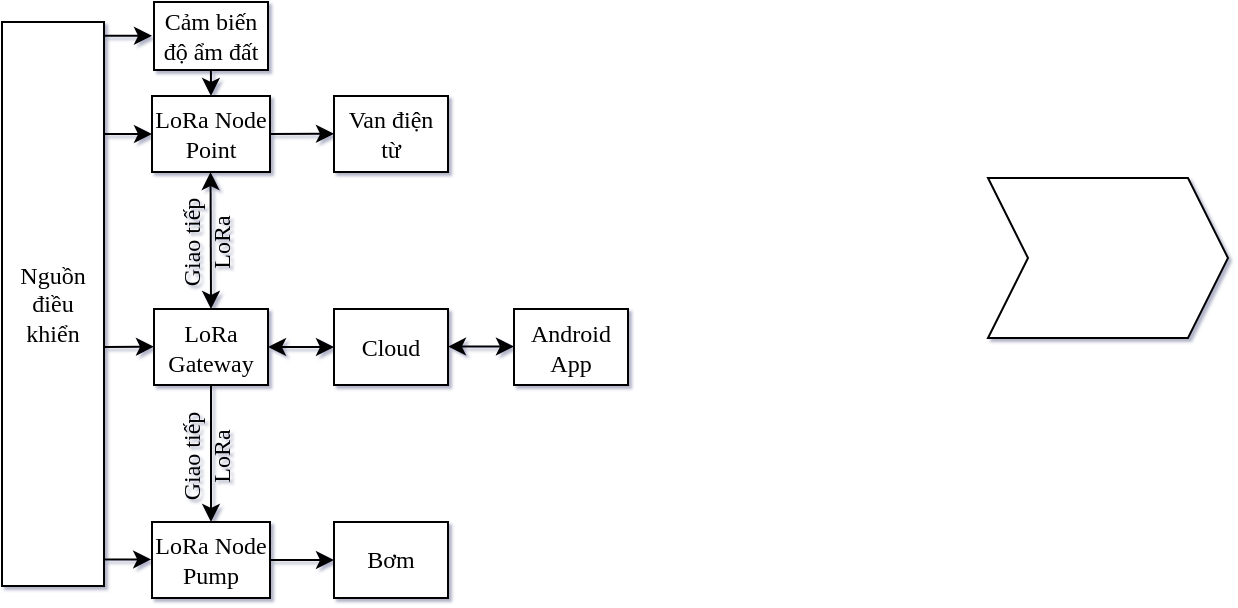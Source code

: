 <mxfile version="14.1.3" type="github">
  <diagram id="ujY_8MnQ07Uea5fMO3YB" name="Page-1">
    <mxGraphModel dx="945" dy="869" grid="0" gridSize="10" guides="1" tooltips="0" connect="1" arrows="1" fold="1" page="0" pageScale="1" pageWidth="1169" pageHeight="827" math="0" shadow="1">
      <root>
        <mxCell id="0" />
        <mxCell id="1" parent="0" />
        <mxCell id="YVLH9a-Lpg27o_2goIA8-1" value="&lt;font face=&quot;Times New Roman&quot; style=&quot;font-size: 12px&quot;&gt;Nguồn&lt;br&gt;điều khiển&lt;br&gt;&lt;/font&gt;" style="rounded=0;whiteSpace=wrap;html=1;" parent="1" vertex="1">
          <mxGeometry x="310" y="-24" width="51" height="282" as="geometry" />
        </mxCell>
        <mxCell id="cWBtTiU0TXfpDyDzGOIH-2" value="&lt;font face=&quot;Times New Roman&quot;&gt;&lt;font style=&quot;font-size: 12px&quot;&gt;LoRa Node Point&lt;/font&gt;&lt;br&gt;&lt;/font&gt;" style="rounded=0;whiteSpace=wrap;html=1;" parent="1" vertex="1">
          <mxGeometry x="385" y="13" width="59" height="38" as="geometry" />
        </mxCell>
        <mxCell id="cWBtTiU0TXfpDyDzGOIH-3" value="&lt;font face=&quot;Times New Roman&quot;&gt;&lt;font style=&quot;font-size: 12px&quot;&gt;LoRa Node Pump&lt;/font&gt;&lt;br&gt;&lt;/font&gt;" style="rounded=0;whiteSpace=wrap;html=1;" parent="1" vertex="1">
          <mxGeometry x="385" y="226" width="59" height="38" as="geometry" />
        </mxCell>
        <mxCell id="cWBtTiU0TXfpDyDzGOIH-4" value="&lt;font face=&quot;Times New Roman&quot;&gt;&lt;font style=&quot;font-size: 12px&quot;&gt;LoRa Gateway&lt;/font&gt;&lt;br&gt;&lt;/font&gt;" style="rounded=0;whiteSpace=wrap;html=1;" parent="1" vertex="1">
          <mxGeometry x="386" y="119.5" width="57" height="38" as="geometry" />
        </mxCell>
        <mxCell id="cWBtTiU0TXfpDyDzGOIH-6" value="&lt;font face=&quot;Times New Roman&quot;&gt;&lt;font style=&quot;font-size: 12px&quot;&gt;Cảm biến độ ẩm đất&lt;/font&gt;&lt;br&gt;&lt;/font&gt;" style="rounded=0;whiteSpace=wrap;html=1;" parent="1" vertex="1">
          <mxGeometry x="386" y="-34" width="57" height="34" as="geometry" />
        </mxCell>
        <mxCell id="cWBtTiU0TXfpDyDzGOIH-7" value="&lt;font face=&quot;Times New Roman&quot;&gt;&lt;font style=&quot;font-size: 12px&quot;&gt;Bơm&lt;/font&gt;&lt;br&gt;&lt;/font&gt;" style="rounded=0;whiteSpace=wrap;html=1;" parent="1" vertex="1">
          <mxGeometry x="476" y="226" width="57" height="38" as="geometry" />
        </mxCell>
        <mxCell id="cWBtTiU0TXfpDyDzGOIH-11" value="" style="endArrow=classic;html=1;exitX=1;exitY=0.5;exitDx=0;exitDy=0;entryX=0;entryY=0.5;entryDx=0;entryDy=0;" parent="1" source="cWBtTiU0TXfpDyDzGOIH-3" target="cWBtTiU0TXfpDyDzGOIH-7" edge="1">
          <mxGeometry width="50" height="50" relative="1" as="geometry">
            <mxPoint x="451" y="217.08" as="sourcePoint" />
            <mxPoint x="484" y="217" as="targetPoint" />
          </mxGeometry>
        </mxCell>
        <mxCell id="cWBtTiU0TXfpDyDzGOIH-12" value="&lt;font face=&quot;Times New Roman&quot;&gt;&lt;font style=&quot;font-size: 12px&quot;&gt;Van điện từ&lt;/font&gt;&lt;br&gt;&lt;/font&gt;" style="rounded=0;whiteSpace=wrap;html=1;" parent="1" vertex="1">
          <mxGeometry x="476" y="13" width="57" height="38" as="geometry" />
        </mxCell>
        <mxCell id="cWBtTiU0TXfpDyDzGOIH-14" value="" style="endArrow=classic;html=1;exitX=1.007;exitY=0.105;exitDx=0;exitDy=0;exitPerimeter=0;entryX=0.5;entryY=0;entryDx=0;entryDy=0;" parent="1" target="cWBtTiU0TXfpDyDzGOIH-2" edge="1">
          <mxGeometry width="50" height="50" relative="1" as="geometry">
            <mxPoint x="414.449" y="-3.553e-14" as="sourcePoint" />
            <mxPoint x="414.45" y="17.68" as="targetPoint" />
          </mxGeometry>
        </mxCell>
        <mxCell id="cWBtTiU0TXfpDyDzGOIH-20" value="" style="endArrow=classic;html=1;entryX=0;entryY=0.5;entryDx=0;entryDy=0;" parent="1" target="cWBtTiU0TXfpDyDzGOIH-2" edge="1">
          <mxGeometry width="50" height="50" relative="1" as="geometry">
            <mxPoint x="361.4" y="32.04" as="sourcePoint" />
            <mxPoint x="379" y="26" as="targetPoint" />
          </mxGeometry>
        </mxCell>
        <mxCell id="cWBtTiU0TXfpDyDzGOIH-21" value="" style="endArrow=classic;html=1;entryX=0;entryY=0.5;entryDx=0;entryDy=0;" parent="1" edge="1">
          <mxGeometry width="50" height="50" relative="1" as="geometry">
            <mxPoint x="361.4" y="138.52" as="sourcePoint" />
            <mxPoint x="386" y="138.36" as="targetPoint" />
          </mxGeometry>
        </mxCell>
        <mxCell id="cWBtTiU0TXfpDyDzGOIH-24" value="Giao tiếp LoRa" style="text;html=1;strokeColor=none;fillColor=none;align=center;verticalAlign=middle;whiteSpace=wrap;rounded=0;fontFamily=Times New Roman;rotation=-90;" parent="1" vertex="1">
          <mxGeometry x="388" y="76" width="48" height="20" as="geometry" />
        </mxCell>
        <mxCell id="cWBtTiU0TXfpDyDzGOIH-27" value="" style="endArrow=classic;startArrow=classic;html=1;entryX=0.5;entryY=1;entryDx=0;entryDy=0;" parent="1" edge="1">
          <mxGeometry width="50" height="50" relative="1" as="geometry">
            <mxPoint x="414.51" y="119.5" as="sourcePoint" />
            <mxPoint x="414.26" y="51" as="targetPoint" />
          </mxGeometry>
        </mxCell>
        <mxCell id="cWBtTiU0TXfpDyDzGOIH-28" value="Giao tiếp LoRa" style="text;html=1;strokeColor=none;fillColor=none;align=center;verticalAlign=middle;whiteSpace=wrap;rounded=0;fontFamily=Times New Roman;rotation=-90;" parent="1" vertex="1">
          <mxGeometry x="388" y="183" width="48" height="20" as="geometry" />
        </mxCell>
        <mxCell id="cWBtTiU0TXfpDyDzGOIH-29" value="&lt;font face=&quot;Times New Roman&quot;&gt;Cloud&lt;br&gt;&lt;/font&gt;" style="rounded=0;whiteSpace=wrap;html=1;" parent="1" vertex="1">
          <mxGeometry x="476" y="119.5" width="57" height="38" as="geometry" />
        </mxCell>
        <mxCell id="cWBtTiU0TXfpDyDzGOIH-30" value="&lt;font face=&quot;Times New Roman&quot;&gt;Android&lt;br&gt;App&lt;br&gt;&lt;/font&gt;" style="rounded=0;whiteSpace=wrap;html=1;" parent="1" vertex="1">
          <mxGeometry x="566" y="119.5" width="57" height="38" as="geometry" />
        </mxCell>
        <mxCell id="cWBtTiU0TXfpDyDzGOIH-31" value="" style="endArrow=classic;startArrow=classic;html=1;fontFamily=Times New Roman;entryX=0;entryY=0.5;entryDx=0;entryDy=0;exitX=1;exitY=0.5;exitDx=0;exitDy=0;" parent="1" source="cWBtTiU0TXfpDyDzGOIH-4" target="cWBtTiU0TXfpDyDzGOIH-29" edge="1">
          <mxGeometry width="50" height="50" relative="1" as="geometry">
            <mxPoint x="443" y="140" as="sourcePoint" />
            <mxPoint x="474" y="140" as="targetPoint" />
          </mxGeometry>
        </mxCell>
        <mxCell id="cWBtTiU0TXfpDyDzGOIH-32" value="" style="endArrow=classic;startArrow=classic;html=1;fontFamily=Times New Roman;entryX=0;entryY=0.5;entryDx=0;entryDy=0;exitX=1;exitY=0.5;exitDx=0;exitDy=0;" parent="1" edge="1">
          <mxGeometry width="50" height="50" relative="1" as="geometry">
            <mxPoint x="533" y="138.26" as="sourcePoint" />
            <mxPoint x="566" y="138.26" as="targetPoint" />
          </mxGeometry>
        </mxCell>
        <mxCell id="cWBtTiU0TXfpDyDzGOIH-33" value="" style="endArrow=classic;html=1;exitX=1;exitY=0.5;exitDx=0;exitDy=0;entryX=0;entryY=0.5;entryDx=0;entryDy=0;" parent="1" source="cWBtTiU0TXfpDyDzGOIH-2" edge="1">
          <mxGeometry width="50" height="50" relative="1" as="geometry">
            <mxPoint x="445" y="31.9" as="sourcePoint" />
            <mxPoint x="476" y="31.9" as="targetPoint" />
          </mxGeometry>
        </mxCell>
        <mxCell id="cWBtTiU0TXfpDyDzGOIH-34" value="" style="endArrow=classic;html=1;entryX=0;entryY=0.5;entryDx=0;entryDy=0;" parent="1" edge="1">
          <mxGeometry width="50" height="50" relative="1" as="geometry">
            <mxPoint x="361" y="244.75" as="sourcePoint" />
            <mxPoint x="384.6" y="244.71" as="targetPoint" />
          </mxGeometry>
        </mxCell>
        <mxCell id="cWBtTiU0TXfpDyDzGOIH-35" value="" style="endArrow=classic;html=1;fontFamily=Times New Roman;entryX=0.5;entryY=0;entryDx=0;entryDy=0;exitX=0.5;exitY=1;exitDx=0;exitDy=0;" parent="1" source="cWBtTiU0TXfpDyDzGOIH-4" target="cWBtTiU0TXfpDyDzGOIH-3" edge="1">
          <mxGeometry width="50" height="50" relative="1" as="geometry">
            <mxPoint x="451" y="174" as="sourcePoint" />
            <mxPoint x="464" y="107.5" as="targetPoint" />
          </mxGeometry>
        </mxCell>
        <mxCell id="cWBtTiU0TXfpDyDzGOIH-36" value="" style="endArrow=classic;html=1;entryX=0;entryY=0.5;entryDx=0;entryDy=0;" parent="1" edge="1">
          <mxGeometry width="50" height="50" relative="1" as="geometry">
            <mxPoint x="361.4" y="-17.08" as="sourcePoint" />
            <mxPoint x="385" y="-17.12" as="targetPoint" />
          </mxGeometry>
        </mxCell>
        <mxCell id="8jYmJaSPs73RAvwEOnQE-1" value="" style="shape=step;perimeter=stepPerimeter;whiteSpace=wrap;html=1;fixedSize=1;fontFamily=Times New Roman;" vertex="1" parent="1">
          <mxGeometry x="803" y="54" width="120" height="80" as="geometry" />
        </mxCell>
      </root>
    </mxGraphModel>
  </diagram>
</mxfile>
